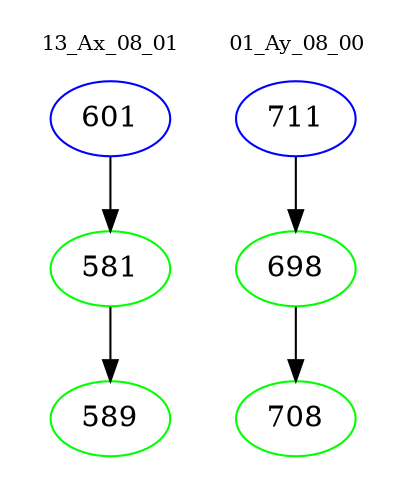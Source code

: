 digraph{
subgraph cluster_0 {
color = white
label = "13_Ax_08_01";
fontsize=10;
T0_601 [label="601", color="blue"]
T0_601 -> T0_581 [color="black"]
T0_581 [label="581", color="green"]
T0_581 -> T0_589 [color="black"]
T0_589 [label="589", color="green"]
}
subgraph cluster_1 {
color = white
label = "01_Ay_08_00";
fontsize=10;
T1_711 [label="711", color="blue"]
T1_711 -> T1_698 [color="black"]
T1_698 [label="698", color="green"]
T1_698 -> T1_708 [color="black"]
T1_708 [label="708", color="green"]
}
}
